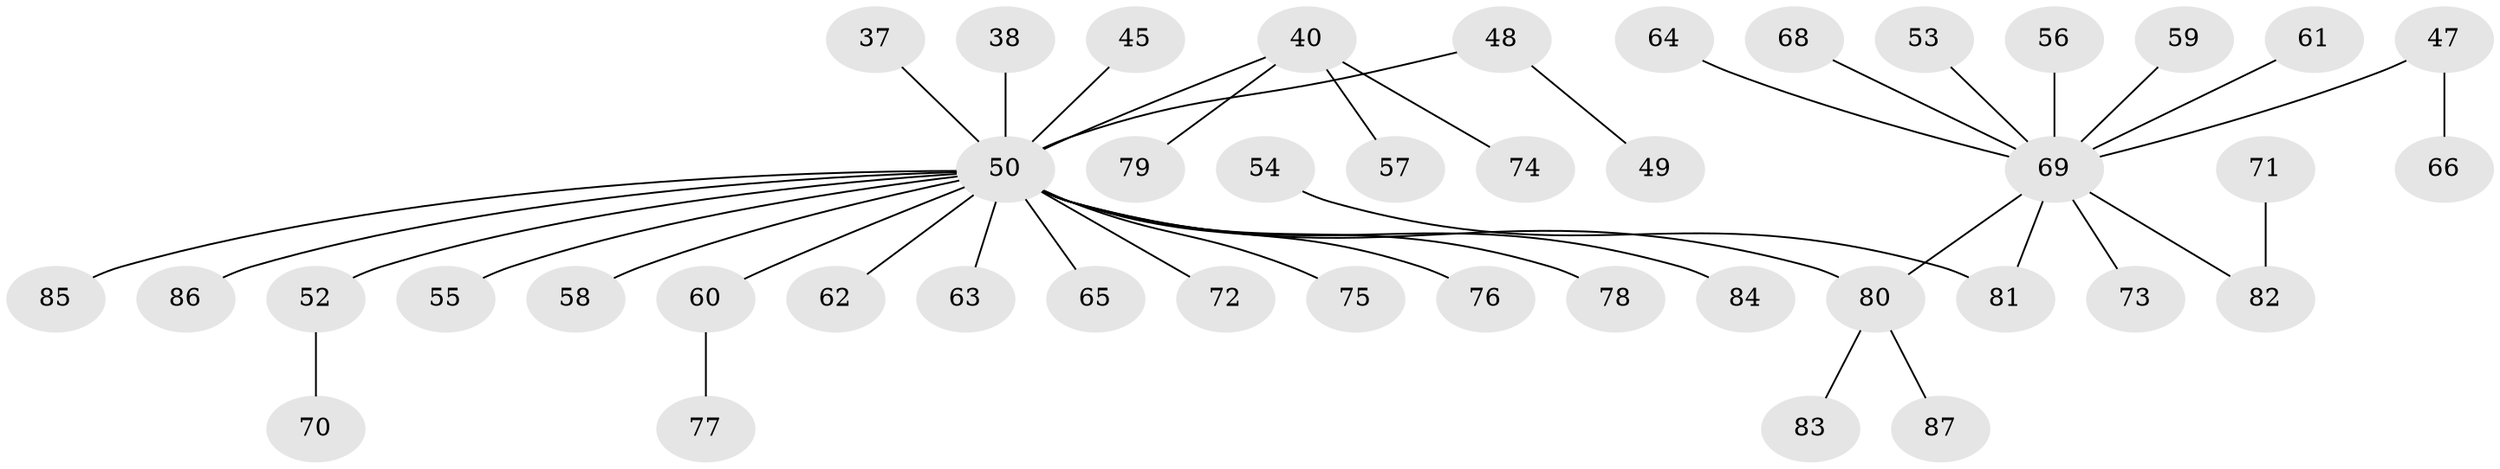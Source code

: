 // original degree distribution, {6: 0.022988505747126436, 4: 0.08045977011494253, 5: 0.034482758620689655, 3: 0.14942528735632185, 2: 0.1839080459770115, 1: 0.5287356321839081}
// Generated by graph-tools (version 1.1) at 2025/52/03/09/25 04:52:44]
// undirected, 43 vertices, 42 edges
graph export_dot {
graph [start="1"]
  node [color=gray90,style=filled];
  37;
  38;
  40 [super="+35"];
  45;
  47;
  48;
  49;
  50 [super="+3+21+20+16+17+42+41+36"];
  52;
  53;
  54;
  55;
  56;
  57;
  58;
  59;
  60 [super="+51"];
  61;
  62;
  63;
  64;
  65;
  66;
  68;
  69 [super="+7+33+9+25+44+22+27+32+39+46"];
  70;
  71;
  72;
  73;
  74;
  75;
  76;
  77;
  78;
  79;
  80 [super="+67"];
  81 [super="+43"];
  82 [super="+34"];
  83;
  84;
  85;
  86;
  87;
  37 -- 50;
  38 -- 50;
  40 -- 57;
  40 -- 74;
  40 -- 50;
  40 -- 79;
  45 -- 50;
  47 -- 66;
  47 -- 69;
  48 -- 49;
  48 -- 50;
  50 -- 85;
  50 -- 72;
  50 -- 76;
  50 -- 78;
  50 -- 84;
  50 -- 55;
  50 -- 58;
  50 -- 62;
  50 -- 86;
  50 -- 65;
  50 -- 75;
  50 -- 60;
  50 -- 80;
  50 -- 52;
  50 -- 63;
  52 -- 70;
  53 -- 69;
  54 -- 81;
  56 -- 69;
  59 -- 69;
  60 -- 77;
  61 -- 69;
  64 -- 69;
  68 -- 69;
  69 -- 82;
  69 -- 73;
  69 -- 81;
  69 -- 80;
  71 -- 82;
  80 -- 83;
  80 -- 87;
}
